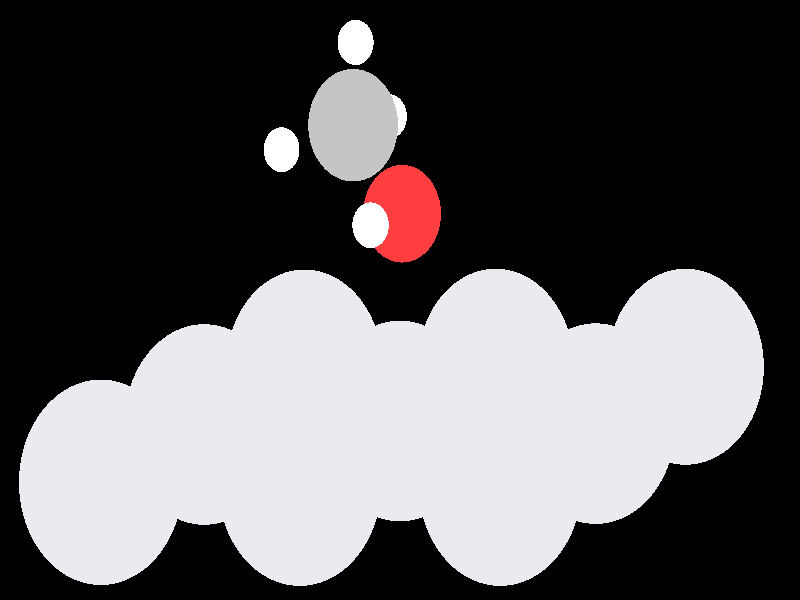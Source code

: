 #include "colors.inc"
#include "finish.inc"

global_settings {assumed_gamma 1 max_trace_level 6}
background {color White transmit 1.0}
camera {perspective
  right -11.34*x up 6.78*y
  direction 100.00*z
  location <0,0,100.00> look_at <0,0,0>}


light_source {<  2.00,   3.00,  40.00> color White
  area_light <0.70, 0, 0>, <0, 0.70, 0>, 3, 3
  adaptive 1 jitter}
// no fog
#declare simple = finish {phong 0.7}
#declare pale = finish {ambient 0.5 diffuse 0.85 roughness 0.001 specular 0.200 }
#declare intermediate = finish {ambient 0.3 diffuse 0.6 specular 0.1 roughness 0.04}
#declare vmd = finish {ambient 0.0 diffuse 0.65 phong 0.1 phong_size 40.0 specular 0.5 }
#declare jmol = finish {ambient 0.2 diffuse 0.6 specular 1 roughness 0.001 metallic}
#declare ase2 = finish {ambient 0.05 brilliance 3 diffuse 0.6 metallic specular 0.7 roughness 0.04 reflection 0.15}
#declare ase3 = finish {ambient 0.15 brilliance 2 diffuse 0.6 metallic specular 1.0 roughness 0.001 reflection 0.0}
#declare glass = finish {ambient 0.05 diffuse 0.3 specular 1.0 roughness 0.001}
#declare glass2 = finish {ambient 0.01 diffuse 0.3 specular 1.0 reflection 0.25 roughness 0.001}
#declare Rcell = 0.050;
#declare Rbond = 0.100;

#macro atom(LOC, R, COL, TRANS, FIN)
  sphere{LOC, R texture{pigment{color COL transmit TRANS} finish{FIN}}}
#end
#macro constrain(LOC, R, COL, TRANS FIN)
union{torus{R, Rcell rotate 45*z texture{pigment{color COL transmit TRANS} finish{FIN}}}
     torus{R, Rcell rotate -45*z texture{pigment{color COL transmit TRANS} finish{FIN}}}
     translate LOC}
#end

// no cell vertices
atom(< -4.24,  -2.06,  -0.01>, 1.16, rgb <0.82, 0.82, 0.88>, 0.0, ase3) // #0
atom(< -1.42,  -2.07,   0.00>, 1.16, rgb <0.82, 0.82, 0.88>, 0.0, ase3) // #1
atom(<  1.42,  -2.07,  -0.00>, 1.16, rgb <0.82, 0.82, 0.88>, 0.0, ase3) // #2
atom(< -2.84,  -1.44,  -2.38>, 1.16, rgb <0.82, 0.82, 0.88>, 0.0, ase3) // #3
atom(<  0.00,  -1.40,  -2.37>, 1.16, rgb <0.82, 0.82, 0.88>, 0.0, ase3) // #4
atom(<  2.84,  -1.43,  -2.38>, 1.16, rgb <0.82, 0.82, 0.88>, 0.0, ase3) // #5
atom(< -1.42,  -0.80,  -4.76>, 1.16, rgb <0.82, 0.82, 0.88>, 0.0, ase3) // #6
atom(<  1.42,  -0.79,  -4.75>, 1.16, rgb <0.82, 0.82, 0.88>, 0.0, ase3) // #7
atom(<  4.24,  -0.79,  -4.74>, 1.16, rgb <0.82, 0.82, 0.88>, 0.0, ase3) // #8
atom(<  0.03,   0.99,  -1.54>, 0.56, rgb <1.00, 0.05, 0.05>, 0.0, ase3) // #9
atom(< -0.68,   2.02,  -2.27>, 0.65, rgb <0.56, 0.56, 0.56>, 0.0, ase3) // #10
atom(< -0.64,   2.96,  -1.71>, 0.26, rgb <1.00, 1.00, 1.00>, 0.0, ase3) // #11
atom(< -0.16,   2.14,  -3.22>, 0.26, rgb <1.00, 1.00, 1.00>, 0.0, ase3) // #12
atom(< -1.72,   1.74,  -2.46>, 0.26, rgb <1.00, 1.00, 1.00>, 0.0, ase3) // #13
atom(< -0.42,   0.85,  -0.69>, 0.26, rgb <1.00, 1.00, 1.00>, 0.0, ase3) // #14

// no constraints
